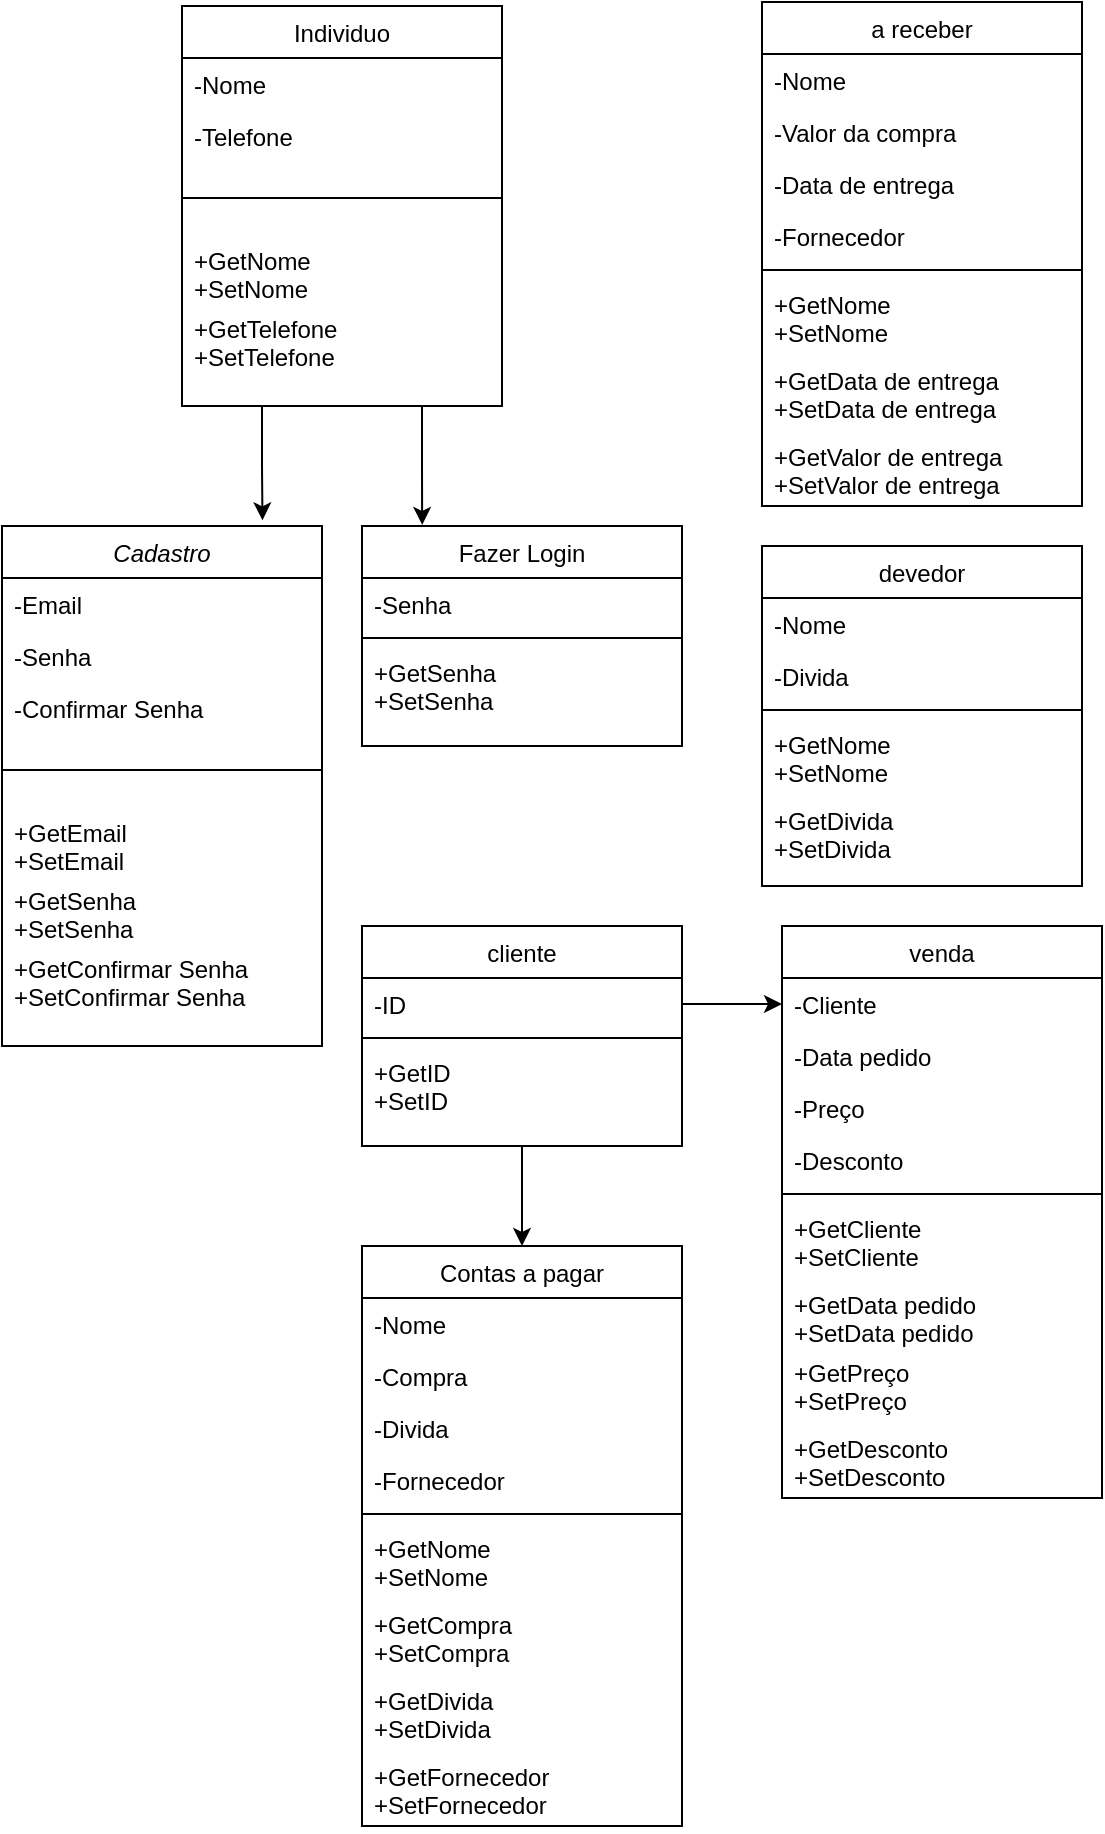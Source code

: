 <mxfile version="24.5.5" type="device">
  <diagram id="C5RBs43oDa-KdzZeNtuy" name="Page-1">
    <mxGraphModel dx="1434" dy="1951" grid="1" gridSize="10" guides="1" tooltips="1" connect="1" arrows="1" fold="1" page="1" pageScale="1" pageWidth="827" pageHeight="1169" math="0" shadow="0">
      <root>
        <mxCell id="WIyWlLk6GJQsqaUBKTNV-0" />
        <mxCell id="WIyWlLk6GJQsqaUBKTNV-1" parent="WIyWlLk6GJQsqaUBKTNV-0" />
        <mxCell id="zkfFHV4jXpPFQw0GAbJ--0" value="Cadastro" style="swimlane;fontStyle=2;align=center;verticalAlign=top;childLayout=stackLayout;horizontal=1;startSize=26;horizontalStack=0;resizeParent=1;resizeLast=0;collapsible=1;marginBottom=0;rounded=0;shadow=0;strokeWidth=1;" parent="WIyWlLk6GJQsqaUBKTNV-1" vertex="1">
          <mxGeometry x="220" y="10" width="160" height="260" as="geometry">
            <mxRectangle x="230" y="140" width="160" height="26" as="alternateBounds" />
          </mxGeometry>
        </mxCell>
        <mxCell id="zkfFHV4jXpPFQw0GAbJ--2" value="-Email" style="text;align=left;verticalAlign=top;spacingLeft=4;spacingRight=4;overflow=hidden;rotatable=0;points=[[0,0.5],[1,0.5]];portConstraint=eastwest;rounded=0;shadow=0;html=0;" parent="zkfFHV4jXpPFQw0GAbJ--0" vertex="1">
          <mxGeometry y="26" width="160" height="26" as="geometry" />
        </mxCell>
        <mxCell id="zkfFHV4jXpPFQw0GAbJ--3" value="-Senha" style="text;align=left;verticalAlign=top;spacingLeft=4;spacingRight=4;overflow=hidden;rotatable=0;points=[[0,0.5],[1,0.5]];portConstraint=eastwest;rounded=0;shadow=0;html=0;" parent="zkfFHV4jXpPFQw0GAbJ--0" vertex="1">
          <mxGeometry y="52" width="160" height="26" as="geometry" />
        </mxCell>
        <mxCell id="UL3qsF7vqyvxlF1kVgHo-2" value="-Confirmar Senha" style="text;align=left;verticalAlign=top;spacingLeft=4;spacingRight=4;overflow=hidden;rotatable=0;points=[[0,0.5],[1,0.5]];portConstraint=eastwest;rounded=0;shadow=0;html=0;" parent="zkfFHV4jXpPFQw0GAbJ--0" vertex="1">
          <mxGeometry y="78" width="160" height="26" as="geometry" />
        </mxCell>
        <mxCell id="zkfFHV4jXpPFQw0GAbJ--4" value="" style="line;html=1;strokeWidth=1;align=left;verticalAlign=middle;spacingTop=-1;spacingLeft=3;spacingRight=3;rotatable=0;labelPosition=right;points=[];portConstraint=eastwest;" parent="zkfFHV4jXpPFQw0GAbJ--0" vertex="1">
          <mxGeometry y="104" width="160" height="36" as="geometry" />
        </mxCell>
        <mxCell id="UL3qsF7vqyvxlF1kVgHo-9" value="+GetEmail&#xa;+SetEmail" style="text;align=left;verticalAlign=top;spacingLeft=4;spacingRight=4;overflow=hidden;rotatable=0;points=[[0,0.5],[1,0.5]];portConstraint=eastwest;" parent="zkfFHV4jXpPFQw0GAbJ--0" vertex="1">
          <mxGeometry y="140" width="160" height="34" as="geometry" />
        </mxCell>
        <mxCell id="UL3qsF7vqyvxlF1kVgHo-10" value="+GetSenha&#xa;+SetSenha" style="text;align=left;verticalAlign=top;spacingLeft=4;spacingRight=4;overflow=hidden;rotatable=0;points=[[0,0.5],[1,0.5]];portConstraint=eastwest;" parent="zkfFHV4jXpPFQw0GAbJ--0" vertex="1">
          <mxGeometry y="174" width="160" height="34" as="geometry" />
        </mxCell>
        <mxCell id="UL3qsF7vqyvxlF1kVgHo-11" value="+GetConfirmar Senha&#xa;+SetConfirmar Senha" style="text;align=left;verticalAlign=top;spacingLeft=4;spacingRight=4;overflow=hidden;rotatable=0;points=[[0,0.5],[1,0.5]];portConstraint=eastwest;" parent="zkfFHV4jXpPFQw0GAbJ--0" vertex="1">
          <mxGeometry y="208" width="160" height="34" as="geometry" />
        </mxCell>
        <mxCell id="zkfFHV4jXpPFQw0GAbJ--6" value="Contas a pagar" style="swimlane;fontStyle=0;align=center;verticalAlign=top;childLayout=stackLayout;horizontal=1;startSize=26;horizontalStack=0;resizeParent=1;resizeLast=0;collapsible=1;marginBottom=0;rounded=0;shadow=0;strokeWidth=1;" parent="WIyWlLk6GJQsqaUBKTNV-1" vertex="1">
          <mxGeometry x="400" y="370" width="160" height="290" as="geometry">
            <mxRectangle x="130" y="380" width="160" height="26" as="alternateBounds" />
          </mxGeometry>
        </mxCell>
        <mxCell id="zkfFHV4jXpPFQw0GAbJ--7" value="-Nome" style="text;align=left;verticalAlign=top;spacingLeft=4;spacingRight=4;overflow=hidden;rotatable=0;points=[[0,0.5],[1,0.5]];portConstraint=eastwest;" parent="zkfFHV4jXpPFQw0GAbJ--6" vertex="1">
          <mxGeometry y="26" width="160" height="26" as="geometry" />
        </mxCell>
        <mxCell id="zkfFHV4jXpPFQw0GAbJ--8" value="-Compra" style="text;align=left;verticalAlign=top;spacingLeft=4;spacingRight=4;overflow=hidden;rotatable=0;points=[[0,0.5],[1,0.5]];portConstraint=eastwest;rounded=0;shadow=0;html=0;" parent="zkfFHV4jXpPFQw0GAbJ--6" vertex="1">
          <mxGeometry y="52" width="160" height="26" as="geometry" />
        </mxCell>
        <mxCell id="zkfFHV4jXpPFQw0GAbJ--11" value="-Divida" style="text;align=left;verticalAlign=top;spacingLeft=4;spacingRight=4;overflow=hidden;rotatable=0;points=[[0,0.5],[1,0.5]];portConstraint=eastwest;" parent="zkfFHV4jXpPFQw0GAbJ--6" vertex="1">
          <mxGeometry y="78" width="160" height="26" as="geometry" />
        </mxCell>
        <mxCell id="apMEvTjbOl23xfPgq0DX-1" value="-Fornecedor" style="text;align=left;verticalAlign=top;spacingLeft=4;spacingRight=4;overflow=hidden;rotatable=0;points=[[0,0.5],[1,0.5]];portConstraint=eastwest;" parent="zkfFHV4jXpPFQw0GAbJ--6" vertex="1">
          <mxGeometry y="104" width="160" height="26" as="geometry" />
        </mxCell>
        <mxCell id="zkfFHV4jXpPFQw0GAbJ--9" value="" style="line;html=1;strokeWidth=1;align=left;verticalAlign=middle;spacingTop=-1;spacingLeft=3;spacingRight=3;rotatable=0;labelPosition=right;points=[];portConstraint=eastwest;" parent="zkfFHV4jXpPFQw0GAbJ--6" vertex="1">
          <mxGeometry y="130" width="160" height="8" as="geometry" />
        </mxCell>
        <mxCell id="zkfFHV4jXpPFQw0GAbJ--10" value="+GetNome&#xa;+SetNome" style="text;align=left;verticalAlign=top;spacingLeft=4;spacingRight=4;overflow=hidden;rotatable=0;points=[[0,0.5],[1,0.5]];portConstraint=eastwest;fontStyle=0" parent="zkfFHV4jXpPFQw0GAbJ--6" vertex="1">
          <mxGeometry y="138" width="160" height="38" as="geometry" />
        </mxCell>
        <mxCell id="UL3qsF7vqyvxlF1kVgHo-14" value="+GetCompra&#xa;+SetCompra" style="text;align=left;verticalAlign=top;spacingLeft=4;spacingRight=4;overflow=hidden;rotatable=0;points=[[0,0.5],[1,0.5]];portConstraint=eastwest;fontStyle=0" parent="zkfFHV4jXpPFQw0GAbJ--6" vertex="1">
          <mxGeometry y="176" width="160" height="38" as="geometry" />
        </mxCell>
        <mxCell id="UL3qsF7vqyvxlF1kVgHo-15" value="+GetDivida&#xa;+SetDivida" style="text;align=left;verticalAlign=top;spacingLeft=4;spacingRight=4;overflow=hidden;rotatable=0;points=[[0,0.5],[1,0.5]];portConstraint=eastwest;fontStyle=0" parent="zkfFHV4jXpPFQw0GAbJ--6" vertex="1">
          <mxGeometry y="214" width="160" height="38" as="geometry" />
        </mxCell>
        <mxCell id="apMEvTjbOl23xfPgq0DX-2" value="+GetFornecedor&#xa;+SetFornecedor" style="text;align=left;verticalAlign=top;spacingLeft=4;spacingRight=4;overflow=hidden;rotatable=0;points=[[0,0.5],[1,0.5]];portConstraint=eastwest;fontStyle=0" parent="zkfFHV4jXpPFQw0GAbJ--6" vertex="1">
          <mxGeometry y="252" width="160" height="38" as="geometry" />
        </mxCell>
        <mxCell id="zkfFHV4jXpPFQw0GAbJ--17" value="Fazer Login" style="swimlane;fontStyle=0;align=center;verticalAlign=top;childLayout=stackLayout;horizontal=1;startSize=26;horizontalStack=0;resizeParent=1;resizeLast=0;collapsible=1;marginBottom=0;rounded=0;shadow=0;strokeWidth=1;" parent="WIyWlLk6GJQsqaUBKTNV-1" vertex="1">
          <mxGeometry x="400" y="10" width="160" height="110" as="geometry">
            <mxRectangle x="550" y="140" width="160" height="26" as="alternateBounds" />
          </mxGeometry>
        </mxCell>
        <mxCell id="zkfFHV4jXpPFQw0GAbJ--19" value="-Senha" style="text;align=left;verticalAlign=top;spacingLeft=4;spacingRight=4;overflow=hidden;rotatable=0;points=[[0,0.5],[1,0.5]];portConstraint=eastwest;rounded=0;shadow=0;html=0;" parent="zkfFHV4jXpPFQw0GAbJ--17" vertex="1">
          <mxGeometry y="26" width="160" height="26" as="geometry" />
        </mxCell>
        <mxCell id="zkfFHV4jXpPFQw0GAbJ--23" value="" style="line;html=1;strokeWidth=1;align=left;verticalAlign=middle;spacingTop=-1;spacingLeft=3;spacingRight=3;rotatable=0;labelPosition=right;points=[];portConstraint=eastwest;" parent="zkfFHV4jXpPFQw0GAbJ--17" vertex="1">
          <mxGeometry y="52" width="160" height="8" as="geometry" />
        </mxCell>
        <mxCell id="UL3qsF7vqyvxlF1kVgHo-12" value="+GetSenha&#xa;+SetSenha" style="text;align=left;verticalAlign=top;spacingLeft=4;spacingRight=4;overflow=hidden;rotatable=0;points=[[0,0.5],[1,0.5]];portConstraint=eastwest;" parent="zkfFHV4jXpPFQw0GAbJ--17" vertex="1">
          <mxGeometry y="60" width="160" height="34" as="geometry" />
        </mxCell>
        <mxCell id="UL3qsF7vqyvxlF1kVgHo-16" value="a receber" style="swimlane;fontStyle=0;align=center;verticalAlign=top;childLayout=stackLayout;horizontal=1;startSize=26;horizontalStack=0;resizeParent=1;resizeLast=0;collapsible=1;marginBottom=0;rounded=0;shadow=0;strokeWidth=1;" parent="WIyWlLk6GJQsqaUBKTNV-1" vertex="1">
          <mxGeometry x="600" y="-252" width="160" height="252" as="geometry">
            <mxRectangle x="130" y="380" width="160" height="26" as="alternateBounds" />
          </mxGeometry>
        </mxCell>
        <mxCell id="UL3qsF7vqyvxlF1kVgHo-17" value="-Nome" style="text;align=left;verticalAlign=top;spacingLeft=4;spacingRight=4;overflow=hidden;rotatable=0;points=[[0,0.5],[1,0.5]];portConstraint=eastwest;" parent="UL3qsF7vqyvxlF1kVgHo-16" vertex="1">
          <mxGeometry y="26" width="160" height="26" as="geometry" />
        </mxCell>
        <mxCell id="UL3qsF7vqyvxlF1kVgHo-19" value="-Valor da compra" style="text;align=left;verticalAlign=top;spacingLeft=4;spacingRight=4;overflow=hidden;rotatable=0;points=[[0,0.5],[1,0.5]];portConstraint=eastwest;" parent="UL3qsF7vqyvxlF1kVgHo-16" vertex="1">
          <mxGeometry y="52" width="160" height="26" as="geometry" />
        </mxCell>
        <mxCell id="UL3qsF7vqyvxlF1kVgHo-18" value="-Data de entrega" style="text;align=left;verticalAlign=top;spacingLeft=4;spacingRight=4;overflow=hidden;rotatable=0;points=[[0,0.5],[1,0.5]];portConstraint=eastwest;rounded=0;shadow=0;html=0;" parent="UL3qsF7vqyvxlF1kVgHo-16" vertex="1">
          <mxGeometry y="78" width="160" height="26" as="geometry" />
        </mxCell>
        <mxCell id="apMEvTjbOl23xfPgq0DX-3" value="-Fornecedor" style="text;align=left;verticalAlign=top;spacingLeft=4;spacingRight=4;overflow=hidden;rotatable=0;points=[[0,0.5],[1,0.5]];portConstraint=eastwest;" parent="UL3qsF7vqyvxlF1kVgHo-16" vertex="1">
          <mxGeometry y="104" width="160" height="26" as="geometry" />
        </mxCell>
        <mxCell id="UL3qsF7vqyvxlF1kVgHo-20" value="" style="line;html=1;strokeWidth=1;align=left;verticalAlign=middle;spacingTop=-1;spacingLeft=3;spacingRight=3;rotatable=0;labelPosition=right;points=[];portConstraint=eastwest;" parent="UL3qsF7vqyvxlF1kVgHo-16" vertex="1">
          <mxGeometry y="130" width="160" height="8" as="geometry" />
        </mxCell>
        <mxCell id="UL3qsF7vqyvxlF1kVgHo-21" value="+GetNome&#xa;+SetNome" style="text;align=left;verticalAlign=top;spacingLeft=4;spacingRight=4;overflow=hidden;rotatable=0;points=[[0,0.5],[1,0.5]];portConstraint=eastwest;fontStyle=0" parent="UL3qsF7vqyvxlF1kVgHo-16" vertex="1">
          <mxGeometry y="138" width="160" height="38" as="geometry" />
        </mxCell>
        <mxCell id="UL3qsF7vqyvxlF1kVgHo-22" value="+GetData de entrega&#xa;+SetData de entrega" style="text;align=left;verticalAlign=top;spacingLeft=4;spacingRight=4;overflow=hidden;rotatable=0;points=[[0,0.5],[1,0.5]];portConstraint=eastwest;fontStyle=0" parent="UL3qsF7vqyvxlF1kVgHo-16" vertex="1">
          <mxGeometry y="176" width="160" height="38" as="geometry" />
        </mxCell>
        <mxCell id="UL3qsF7vqyvxlF1kVgHo-23" value="+GetValor de entrega&#xa;+SetValor de entrega" style="text;align=left;verticalAlign=top;spacingLeft=4;spacingRight=4;overflow=hidden;rotatable=0;points=[[0,0.5],[1,0.5]];portConstraint=eastwest;fontStyle=0" parent="UL3qsF7vqyvxlF1kVgHo-16" vertex="1">
          <mxGeometry y="214" width="160" height="38" as="geometry" />
        </mxCell>
        <mxCell id="UL3qsF7vqyvxlF1kVgHo-24" value="devedor" style="swimlane;fontStyle=0;align=center;verticalAlign=top;childLayout=stackLayout;horizontal=1;startSize=26;horizontalStack=0;resizeParent=1;resizeLast=0;collapsible=1;marginBottom=0;rounded=0;shadow=0;strokeWidth=1;" parent="WIyWlLk6GJQsqaUBKTNV-1" vertex="1">
          <mxGeometry x="600" y="20" width="160" height="170" as="geometry">
            <mxRectangle x="130" y="380" width="160" height="26" as="alternateBounds" />
          </mxGeometry>
        </mxCell>
        <mxCell id="UL3qsF7vqyvxlF1kVgHo-25" value="-Nome" style="text;align=left;verticalAlign=top;spacingLeft=4;spacingRight=4;overflow=hidden;rotatable=0;points=[[0,0.5],[1,0.5]];portConstraint=eastwest;" parent="UL3qsF7vqyvxlF1kVgHo-24" vertex="1">
          <mxGeometry y="26" width="160" height="26" as="geometry" />
        </mxCell>
        <mxCell id="UL3qsF7vqyvxlF1kVgHo-26" value="-Divida" style="text;align=left;verticalAlign=top;spacingLeft=4;spacingRight=4;overflow=hidden;rotatable=0;points=[[0,0.5],[1,0.5]];portConstraint=eastwest;rounded=0;shadow=0;html=0;" parent="UL3qsF7vqyvxlF1kVgHo-24" vertex="1">
          <mxGeometry y="52" width="160" height="26" as="geometry" />
        </mxCell>
        <mxCell id="UL3qsF7vqyvxlF1kVgHo-28" value="" style="line;html=1;strokeWidth=1;align=left;verticalAlign=middle;spacingTop=-1;spacingLeft=3;spacingRight=3;rotatable=0;labelPosition=right;points=[];portConstraint=eastwest;" parent="UL3qsF7vqyvxlF1kVgHo-24" vertex="1">
          <mxGeometry y="78" width="160" height="8" as="geometry" />
        </mxCell>
        <mxCell id="UL3qsF7vqyvxlF1kVgHo-29" value="+GetNome&#xa;+SetNome" style="text;align=left;verticalAlign=top;spacingLeft=4;spacingRight=4;overflow=hidden;rotatable=0;points=[[0,0.5],[1,0.5]];portConstraint=eastwest;fontStyle=0" parent="UL3qsF7vqyvxlF1kVgHo-24" vertex="1">
          <mxGeometry y="86" width="160" height="38" as="geometry" />
        </mxCell>
        <mxCell id="UL3qsF7vqyvxlF1kVgHo-30" value="+GetDivida&#xa;+SetDivida" style="text;align=left;verticalAlign=top;spacingLeft=4;spacingRight=4;overflow=hidden;rotatable=0;points=[[0,0.5],[1,0.5]];portConstraint=eastwest;fontStyle=0" parent="UL3qsF7vqyvxlF1kVgHo-24" vertex="1">
          <mxGeometry y="124" width="160" height="38" as="geometry" />
        </mxCell>
        <mxCell id="apMEvTjbOl23xfPgq0DX-8" value="Individuo" style="swimlane;fontStyle=0;align=center;verticalAlign=top;childLayout=stackLayout;horizontal=1;startSize=26;horizontalStack=0;resizeParent=1;resizeLast=0;collapsible=1;marginBottom=0;rounded=0;shadow=0;strokeWidth=1;" parent="WIyWlLk6GJQsqaUBKTNV-1" vertex="1">
          <mxGeometry x="310" y="-250" width="160" height="200" as="geometry">
            <mxRectangle x="230" y="140" width="160" height="26" as="alternateBounds" />
          </mxGeometry>
        </mxCell>
        <mxCell id="apMEvTjbOl23xfPgq0DX-10" value="-Nome" style="text;align=left;verticalAlign=top;spacingLeft=4;spacingRight=4;overflow=hidden;rotatable=0;points=[[0,0.5],[1,0.5]];portConstraint=eastwest;rounded=0;shadow=0;html=0;" parent="apMEvTjbOl23xfPgq0DX-8" vertex="1">
          <mxGeometry y="26" width="160" height="26" as="geometry" />
        </mxCell>
        <mxCell id="apMEvTjbOl23xfPgq0DX-11" value="-Telefone" style="text;align=left;verticalAlign=top;spacingLeft=4;spacingRight=4;overflow=hidden;rotatable=0;points=[[0,0.5],[1,0.5]];portConstraint=eastwest;rounded=0;shadow=0;html=0;" parent="apMEvTjbOl23xfPgq0DX-8" vertex="1">
          <mxGeometry y="52" width="160" height="26" as="geometry" />
        </mxCell>
        <mxCell id="apMEvTjbOl23xfPgq0DX-13" value="" style="line;html=1;strokeWidth=1;align=left;verticalAlign=middle;spacingTop=-1;spacingLeft=3;spacingRight=3;rotatable=0;labelPosition=right;points=[];portConstraint=eastwest;" parent="apMEvTjbOl23xfPgq0DX-8" vertex="1">
          <mxGeometry y="78" width="160" height="36" as="geometry" />
        </mxCell>
        <mxCell id="apMEvTjbOl23xfPgq0DX-15" value="+GetNome&#xa;+SetNome" style="text;align=left;verticalAlign=top;spacingLeft=4;spacingRight=4;overflow=hidden;rotatable=0;points=[[0,0.5],[1,0.5]];portConstraint=eastwest;" parent="apMEvTjbOl23xfPgq0DX-8" vertex="1">
          <mxGeometry y="114" width="160" height="34" as="geometry" />
        </mxCell>
        <mxCell id="apMEvTjbOl23xfPgq0DX-16" value="+GetTelefone&#xa;+SetTelefone" style="text;align=left;verticalAlign=top;spacingLeft=4;spacingRight=4;overflow=hidden;rotatable=0;points=[[0,0.5],[1,0.5]];portConstraint=eastwest;" parent="apMEvTjbOl23xfPgq0DX-8" vertex="1">
          <mxGeometry y="148" width="160" height="34" as="geometry" />
        </mxCell>
        <mxCell id="apMEvTjbOl23xfPgq0DX-18" style="edgeStyle=orthogonalEdgeStyle;rounded=0;orthogonalLoop=1;jettySize=auto;html=1;exitX=0.25;exitY=1;exitDx=0;exitDy=0;entryX=0.814;entryY=-0.011;entryDx=0;entryDy=0;entryPerimeter=0;" parent="WIyWlLk6GJQsqaUBKTNV-1" source="apMEvTjbOl23xfPgq0DX-8" target="zkfFHV4jXpPFQw0GAbJ--0" edge="1">
          <mxGeometry relative="1" as="geometry" />
        </mxCell>
        <mxCell id="apMEvTjbOl23xfPgq0DX-20" style="edgeStyle=orthogonalEdgeStyle;rounded=0;orthogonalLoop=1;jettySize=auto;html=1;exitX=0.75;exitY=1;exitDx=0;exitDy=0;entryX=0.188;entryY=-0.005;entryDx=0;entryDy=0;entryPerimeter=0;" parent="WIyWlLk6GJQsqaUBKTNV-1" source="apMEvTjbOl23xfPgq0DX-8" target="zkfFHV4jXpPFQw0GAbJ--17" edge="1">
          <mxGeometry relative="1" as="geometry" />
        </mxCell>
        <mxCell id="R4w7ogk0OkutSz2OXxQD-0" value="venda" style="swimlane;fontStyle=0;align=center;verticalAlign=top;childLayout=stackLayout;horizontal=1;startSize=26;horizontalStack=0;resizeParent=1;resizeLast=0;collapsible=1;marginBottom=0;rounded=0;shadow=0;strokeWidth=1;" vertex="1" parent="WIyWlLk6GJQsqaUBKTNV-1">
          <mxGeometry x="610" y="210" width="160" height="286" as="geometry">
            <mxRectangle x="130" y="380" width="160" height="26" as="alternateBounds" />
          </mxGeometry>
        </mxCell>
        <mxCell id="R4w7ogk0OkutSz2OXxQD-1" value="-Cliente" style="text;align=left;verticalAlign=top;spacingLeft=4;spacingRight=4;overflow=hidden;rotatable=0;points=[[0,0.5],[1,0.5]];portConstraint=eastwest;" vertex="1" parent="R4w7ogk0OkutSz2OXxQD-0">
          <mxGeometry y="26" width="160" height="26" as="geometry" />
        </mxCell>
        <mxCell id="R4w7ogk0OkutSz2OXxQD-2" value="-Data pedido" style="text;align=left;verticalAlign=top;spacingLeft=4;spacingRight=4;overflow=hidden;rotatable=0;points=[[0,0.5],[1,0.5]];portConstraint=eastwest;rounded=0;shadow=0;html=0;" vertex="1" parent="R4w7ogk0OkutSz2OXxQD-0">
          <mxGeometry y="52" width="160" height="26" as="geometry" />
        </mxCell>
        <mxCell id="R4w7ogk0OkutSz2OXxQD-6" value="-Preço" style="text;align=left;verticalAlign=top;spacingLeft=4;spacingRight=4;overflow=hidden;rotatable=0;points=[[0,0.5],[1,0.5]];portConstraint=eastwest;rounded=0;shadow=0;html=0;" vertex="1" parent="R4w7ogk0OkutSz2OXxQD-0">
          <mxGeometry y="78" width="160" height="26" as="geometry" />
        </mxCell>
        <mxCell id="R4w7ogk0OkutSz2OXxQD-7" value="-Desconto" style="text;align=left;verticalAlign=top;spacingLeft=4;spacingRight=4;overflow=hidden;rotatable=0;points=[[0,0.5],[1,0.5]];portConstraint=eastwest;rounded=0;shadow=0;html=0;" vertex="1" parent="R4w7ogk0OkutSz2OXxQD-0">
          <mxGeometry y="104" width="160" height="26" as="geometry" />
        </mxCell>
        <mxCell id="R4w7ogk0OkutSz2OXxQD-3" value="" style="line;html=1;strokeWidth=1;align=left;verticalAlign=middle;spacingTop=-1;spacingLeft=3;spacingRight=3;rotatable=0;labelPosition=right;points=[];portConstraint=eastwest;" vertex="1" parent="R4w7ogk0OkutSz2OXxQD-0">
          <mxGeometry y="130" width="160" height="8" as="geometry" />
        </mxCell>
        <mxCell id="R4w7ogk0OkutSz2OXxQD-4" value="+GetCliente&#xa;+SetCliente" style="text;align=left;verticalAlign=top;spacingLeft=4;spacingRight=4;overflow=hidden;rotatable=0;points=[[0,0.5],[1,0.5]];portConstraint=eastwest;fontStyle=0" vertex="1" parent="R4w7ogk0OkutSz2OXxQD-0">
          <mxGeometry y="138" width="160" height="38" as="geometry" />
        </mxCell>
        <mxCell id="R4w7ogk0OkutSz2OXxQD-5" value="+GetData pedido&#xa;+SetData pedido" style="text;align=left;verticalAlign=top;spacingLeft=4;spacingRight=4;overflow=hidden;rotatable=0;points=[[0,0.5],[1,0.5]];portConstraint=eastwest;fontStyle=0" vertex="1" parent="R4w7ogk0OkutSz2OXxQD-0">
          <mxGeometry y="176" width="160" height="34" as="geometry" />
        </mxCell>
        <mxCell id="R4w7ogk0OkutSz2OXxQD-9" value="+GetPreço&#xa;+SetPreço" style="text;align=left;verticalAlign=top;spacingLeft=4;spacingRight=4;overflow=hidden;rotatable=0;points=[[0,0.5],[1,0.5]];portConstraint=eastwest;fontStyle=0" vertex="1" parent="R4w7ogk0OkutSz2OXxQD-0">
          <mxGeometry y="210" width="160" height="38" as="geometry" />
        </mxCell>
        <mxCell id="R4w7ogk0OkutSz2OXxQD-10" value="+GetDesconto&#xa;+SetDesconto" style="text;align=left;verticalAlign=top;spacingLeft=4;spacingRight=4;overflow=hidden;rotatable=0;points=[[0,0.5],[1,0.5]];portConstraint=eastwest;fontStyle=0" vertex="1" parent="R4w7ogk0OkutSz2OXxQD-0">
          <mxGeometry y="248" width="160" height="38" as="geometry" />
        </mxCell>
        <mxCell id="R4w7ogk0OkutSz2OXxQD-18" style="edgeStyle=orthogonalEdgeStyle;rounded=0;orthogonalLoop=1;jettySize=auto;html=1;exitX=0.5;exitY=1;exitDx=0;exitDy=0;entryX=0.5;entryY=0;entryDx=0;entryDy=0;" edge="1" parent="WIyWlLk6GJQsqaUBKTNV-1" source="R4w7ogk0OkutSz2OXxQD-11" target="zkfFHV4jXpPFQw0GAbJ--6">
          <mxGeometry relative="1" as="geometry" />
        </mxCell>
        <mxCell id="R4w7ogk0OkutSz2OXxQD-11" value="cliente" style="swimlane;fontStyle=0;align=center;verticalAlign=top;childLayout=stackLayout;horizontal=1;startSize=26;horizontalStack=0;resizeParent=1;resizeLast=0;collapsible=1;marginBottom=0;rounded=0;shadow=0;strokeWidth=1;" vertex="1" parent="WIyWlLk6GJQsqaUBKTNV-1">
          <mxGeometry x="400" y="210" width="160" height="110" as="geometry">
            <mxRectangle x="130" y="380" width="160" height="26" as="alternateBounds" />
          </mxGeometry>
        </mxCell>
        <mxCell id="R4w7ogk0OkutSz2OXxQD-12" value="-ID" style="text;align=left;verticalAlign=top;spacingLeft=4;spacingRight=4;overflow=hidden;rotatable=0;points=[[0,0.5],[1,0.5]];portConstraint=eastwest;" vertex="1" parent="R4w7ogk0OkutSz2OXxQD-11">
          <mxGeometry y="26" width="160" height="26" as="geometry" />
        </mxCell>
        <mxCell id="R4w7ogk0OkutSz2OXxQD-14" value="" style="line;html=1;strokeWidth=1;align=left;verticalAlign=middle;spacingTop=-1;spacingLeft=3;spacingRight=3;rotatable=0;labelPosition=right;points=[];portConstraint=eastwest;" vertex="1" parent="R4w7ogk0OkutSz2OXxQD-11">
          <mxGeometry y="52" width="160" height="8" as="geometry" />
        </mxCell>
        <mxCell id="R4w7ogk0OkutSz2OXxQD-15" value="+GetID&#xa;+SetID" style="text;align=left;verticalAlign=top;spacingLeft=4;spacingRight=4;overflow=hidden;rotatable=0;points=[[0,0.5],[1,0.5]];portConstraint=eastwest;fontStyle=0" vertex="1" parent="R4w7ogk0OkutSz2OXxQD-11">
          <mxGeometry y="60" width="160" height="38" as="geometry" />
        </mxCell>
        <mxCell id="R4w7ogk0OkutSz2OXxQD-17" style="edgeStyle=orthogonalEdgeStyle;rounded=0;orthogonalLoop=1;jettySize=auto;html=1;exitX=1;exitY=0.5;exitDx=0;exitDy=0;entryX=0;entryY=0.5;entryDx=0;entryDy=0;" edge="1" parent="WIyWlLk6GJQsqaUBKTNV-1" source="R4w7ogk0OkutSz2OXxQD-12" target="R4w7ogk0OkutSz2OXxQD-1">
          <mxGeometry relative="1" as="geometry" />
        </mxCell>
      </root>
    </mxGraphModel>
  </diagram>
</mxfile>
